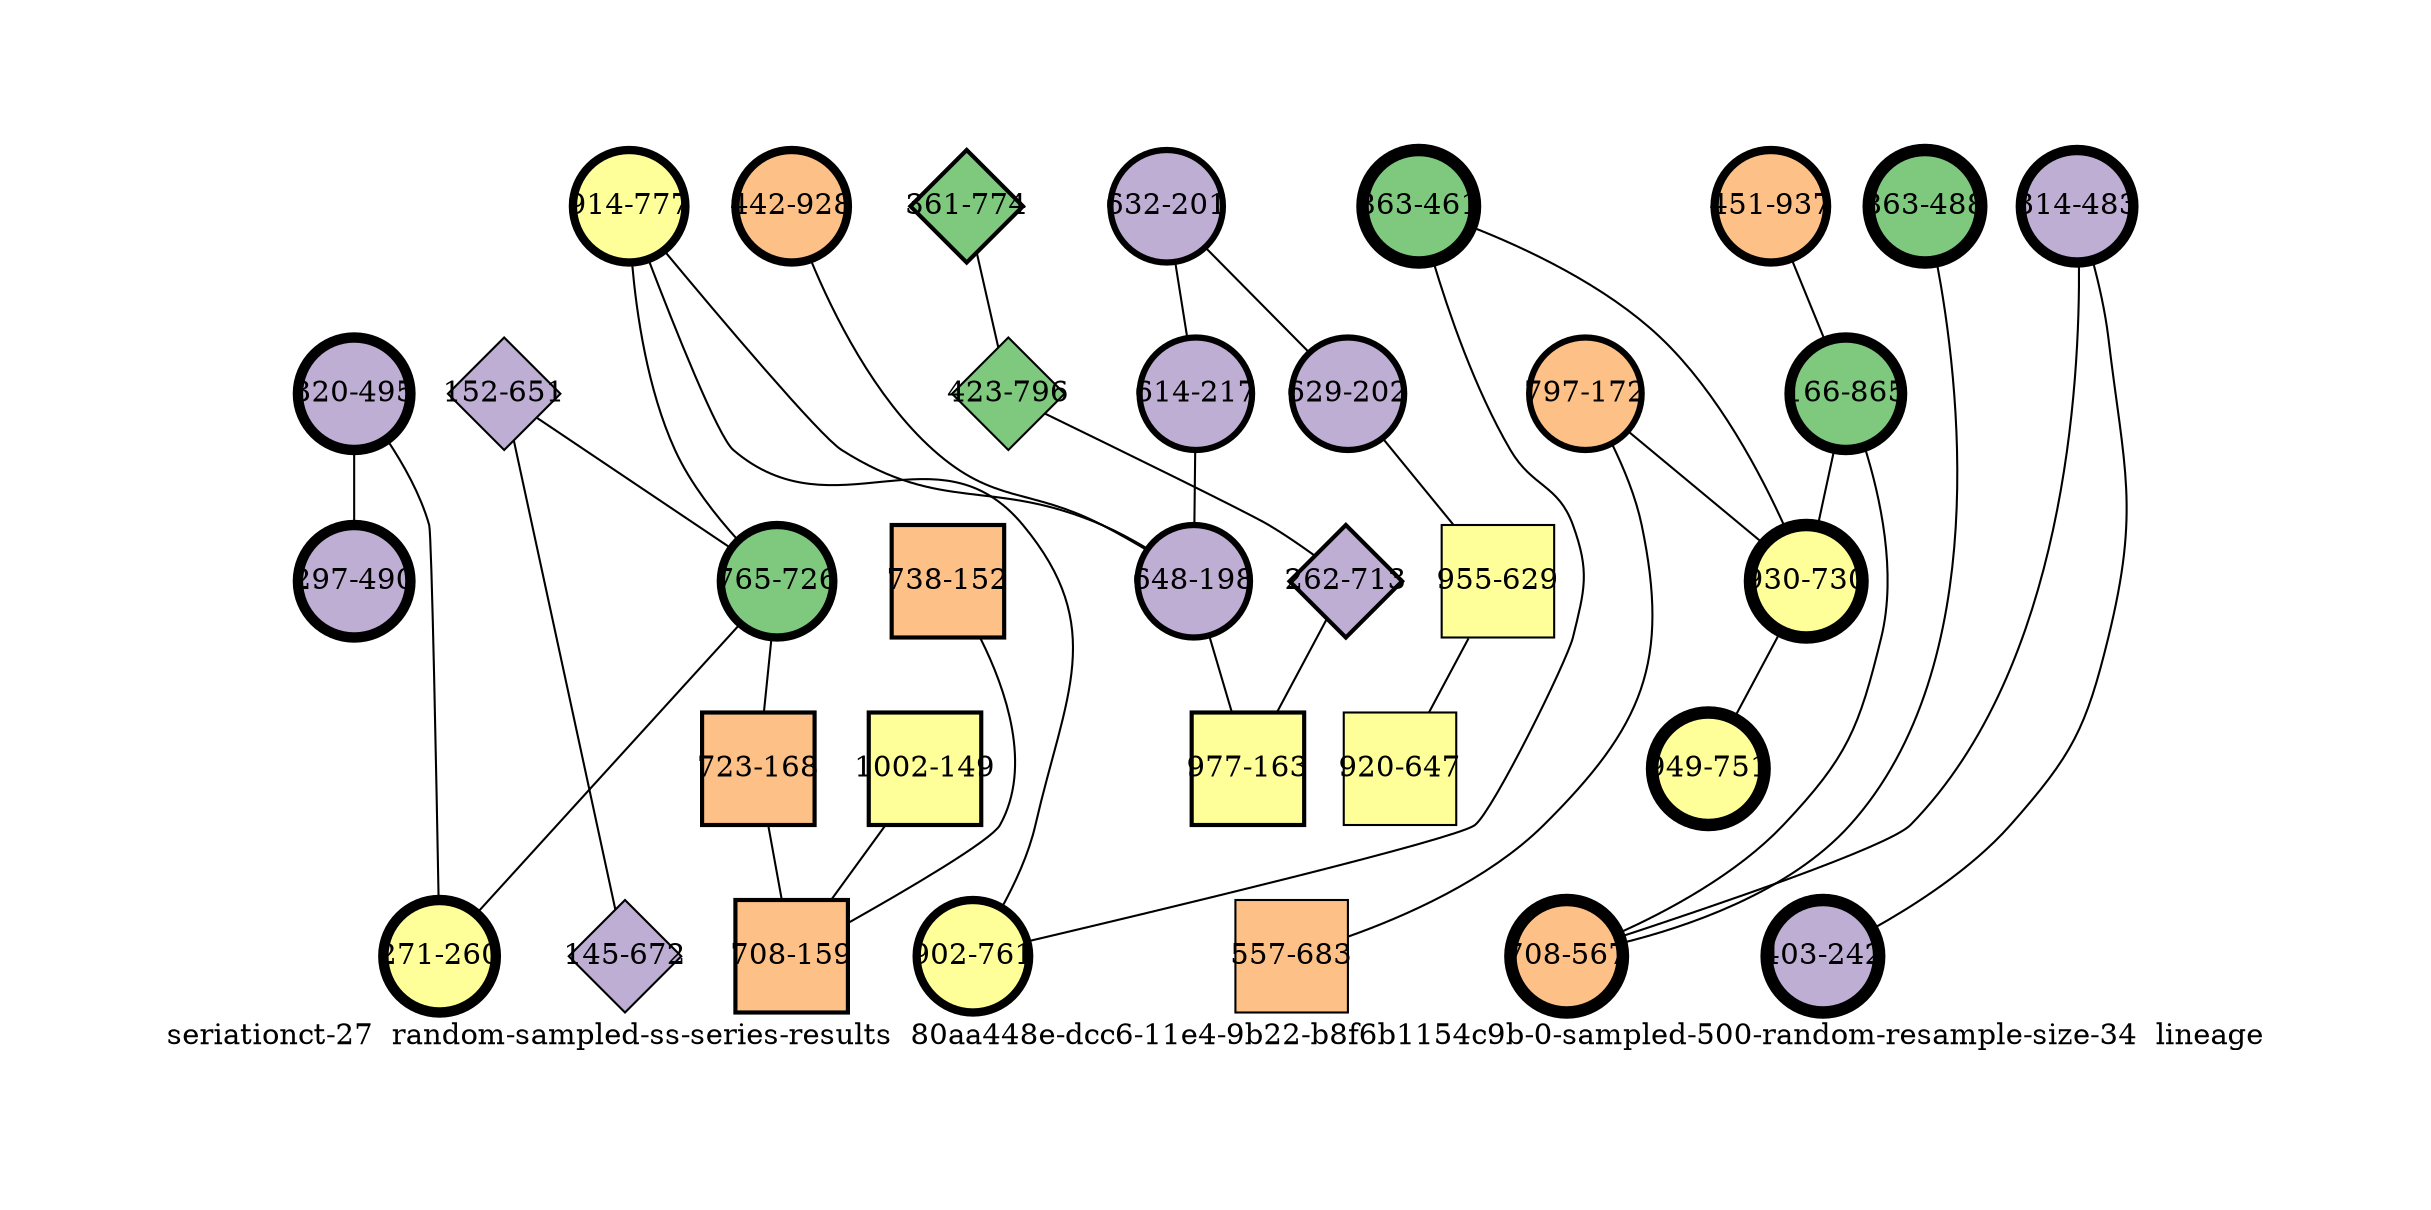 strict graph "seriationct-27  random-sampled-ss-series-results  80aa448e-dcc6-11e4-9b22-b8f6b1154c9b-0-sampled-500-random-resample-size-34  lineage" {
labelloc=b;
ratio=auto;
pad="1.0";
label="seriationct-27  random-sampled-ss-series-results  80aa448e-dcc6-11e4-9b22-b8f6b1154c9b-0-sampled-500-random-resample-size-34  lineage";
node [width="0.75", style=filled, fixedsize=true, height="0.75", shape=circle, label=""];
0 [xCoordinate="495.0", appears_in_slice=5, yCoordinate="320.0", colorscheme=accent6, lineage_id=0, short_label="320-495", label="320-495", shape=circle, cluster_id=1, fillcolor=2, size="500.0", id=0, penwidth="5.0"];
1 [xCoordinate="490.0", appears_in_slice=5, yCoordinate="297.0", colorscheme=accent6, lineage_id=0, short_label="297-490", label="297-490", shape=circle, cluster_id=1, fillcolor=2, size="500.0", id=1, penwidth="5.0"];
2 [xCoordinate="774.0", appears_in_slice=2, yCoordinate="361.0", colorscheme=accent6, lineage_id=2, short_label="361-774", label="361-774", shape=diamond, cluster_id=0, fillcolor=1, size="500.0", id=2, penwidth="2.0"];
3 [xCoordinate="937.0", appears_in_slice=4, yCoordinate="451.0", colorscheme=accent6, lineage_id=0, short_label="451-937", label="451-937", shape=circle, cluster_id=2, fillcolor=3, size="500.0", id=3, penwidth="4.0"];
4 [xCoordinate="865.0", appears_in_slice=5, yCoordinate="166.0", colorscheme=accent6, lineage_id=0, short_label="166-865", label="166-865", shape=circle, cluster_id=0, fillcolor=1, size="500.0", id=4, penwidth="5.0"];
5 [xCoordinate="777.0", appears_in_slice=4, yCoordinate="914.0", colorscheme=accent6, lineage_id=0, short_label="914-777", label="914-777", shape=circle, cluster_id=3, fillcolor=4, size="500.0", id=5, penwidth="4.0"];
6 [xCoordinate="152.0", appears_in_slice=2, yCoordinate="738.0", colorscheme=accent6, lineage_id=1, short_label="738-152", label="738-152", shape=square, cluster_id=2, fillcolor=3, size="500.0", id=6, penwidth="2.0"];
7 [xCoordinate="488.0", appears_in_slice=6, yCoordinate="863.0", colorscheme=accent6, lineage_id=0, short_label="863-488", label="863-488", shape=circle, cluster_id=0, fillcolor=1, size="500.0", id=7, penwidth="6.0"];
8 [xCoordinate="201.0", appears_in_slice=3, yCoordinate="632.0", colorscheme=accent6, lineage_id=0, short_label="632-201", label="632-201", shape=circle, cluster_id=1, fillcolor=2, size="500.0", id=8, penwidth="3.0"];
9 [xCoordinate="172.0", appears_in_slice=3, yCoordinate="797.0", colorscheme=accent6, lineage_id=0, short_label="797-172", label="797-172", shape=circle, cluster_id=2, fillcolor=3, size="500.0", id=9, penwidth="3.0"];
10 [xCoordinate="928.0", appears_in_slice=4, yCoordinate="442.0", colorscheme=accent6, lineage_id=0, short_label="442-928", label="442-928", shape=circle, cluster_id=2, fillcolor=3, size="500.0", id=10, penwidth="4.0"];
11 [xCoordinate="483.0", appears_in_slice=5, yCoordinate="314.0", colorscheme=accent6, lineage_id=0, short_label="314-483", label="314-483", shape=circle, cluster_id=1, fillcolor=2, size="500.0", id=11, penwidth="5.0"];
12 [xCoordinate="651.0", appears_in_slice=1, yCoordinate="152.0", colorscheme=accent6, lineage_id=2, short_label="152-651", label="152-651", shape=diamond, cluster_id=1, fillcolor=2, size="500.0", id=12, penwidth="1.0"];
13 [xCoordinate="796.0", appears_in_slice=1, yCoordinate="423.0", colorscheme=accent6, lineage_id=2, short_label="423-796", label="423-796", shape=diamond, cluster_id=0, fillcolor=1, size="500.0", id=13, penwidth="1.0"];
14 [xCoordinate="726.0", appears_in_slice=4, yCoordinate="765.0", colorscheme=accent6, lineage_id=0, short_label="765-726", label="765-726", shape=circle, cluster_id=0, fillcolor=1, size="500.0", id=14, penwidth="4.0"];
15 [xCoordinate="260.0", appears_in_slice=5, yCoordinate="271.0", colorscheme=accent6, lineage_id=0, short_label="271-260", label="271-260", shape=circle, cluster_id=3, fillcolor=4, size="500.0", id=15, penwidth="5.0"];
16 [xCoordinate="242.0", appears_in_slice=6, yCoordinate="403.0", colorscheme=accent6, lineage_id=0, short_label="403-242", label="403-242", shape=circle, cluster_id=1, fillcolor=2, size="500.0", id=16, penwidth="6.0"];
17 [xCoordinate="713.0", appears_in_slice=2, yCoordinate="262.0", colorscheme=accent6, lineage_id=2, short_label="262-713", label="262-713", shape=diamond, cluster_id=1, fillcolor=2, size="500.0", id=17, penwidth="2.0"];
18 [xCoordinate="217.0", appears_in_slice=3, yCoordinate="614.0", colorscheme=accent6, lineage_id=0, short_label="614-217", label="614-217", shape=circle, cluster_id=1, fillcolor=2, size="500.0", id=18, penwidth="3.0"];
19 [xCoordinate="198.0", appears_in_slice=3, yCoordinate="648.0", colorscheme=accent6, lineage_id=0, short_label="648-198", label="648-198", shape=circle, cluster_id=1, fillcolor=2, size="500.0", id=19, penwidth="3.0"];
20 [xCoordinate="672.0", appears_in_slice=1, yCoordinate="145.0", colorscheme=accent6, lineage_id=2, short_label="145-672", label="145-672", shape=diamond, cluster_id=1, fillcolor=2, size="500.0", id=20, penwidth="1.0"];
21 [xCoordinate="149.0", appears_in_slice=2, yCoordinate="1002.0", colorscheme=accent6, lineage_id=1, short_label="1002-149", label="1002-149", shape=square, cluster_id=3, fillcolor=4, size="500.0", id=21, penwidth="2.0"];
22 [xCoordinate="202.0", appears_in_slice=3, yCoordinate="629.0", colorscheme=accent6, lineage_id=0, short_label="629-202", label="629-202", shape=circle, cluster_id=1, fillcolor=2, size="500.0", id=22, penwidth="3.0"];
23 [xCoordinate="683.0", appears_in_slice=1, yCoordinate="557.0", colorscheme=accent6, lineage_id=1, short_label="557-683", label="557-683", shape=square, cluster_id=2, fillcolor=3, size="500.0", id=23, penwidth="1.0"];
24 [xCoordinate="163.0", appears_in_slice=2, yCoordinate="977.0", colorscheme=accent6, lineage_id=1, short_label="977-163", label="977-163", shape=square, cluster_id=3, fillcolor=4, size="500.0", id=24, penwidth="2.0"];
25 [xCoordinate="629.0", appears_in_slice=1, yCoordinate="955.0", colorscheme=accent6, lineage_id=1, short_label="955-629", label="955-629", shape=square, cluster_id=3, fillcolor=4, size="500.0", id=25, penwidth="1.0"];
26 [xCoordinate="168.0", appears_in_slice=2, yCoordinate="723.0", colorscheme=accent6, lineage_id=1, short_label="723-168", label="723-168", shape=square, cluster_id=2, fillcolor=3, size="500.0", id=26, penwidth="2.0"];
27 [xCoordinate="159.0", appears_in_slice=2, yCoordinate="708.0", colorscheme=accent6, lineage_id=1, short_label="708-159", label="708-159", shape=square, cluster_id=2, fillcolor=3, size="500.0", id=27, penwidth="2.0"];
28 [xCoordinate="567.0", appears_in_slice=6, yCoordinate="708.0", colorscheme=accent6, lineage_id=0, short_label="708-567", label="708-567", shape=circle, cluster_id=2, fillcolor=3, size="500.0", id=28, penwidth="6.0"];
29 [xCoordinate="461.0", appears_in_slice=6, yCoordinate="863.0", colorscheme=accent6, lineage_id=0, short_label="863-461", label="863-461", shape=circle, cluster_id=0, fillcolor=1, size="500.0", id=29, penwidth="6.0"];
30 [xCoordinate="730.0", appears_in_slice=6, yCoordinate="930.0", colorscheme=accent6, lineage_id=0, short_label="930-730", label="930-730", shape=circle, cluster_id=3, fillcolor=4, size="500.0", id=30, penwidth="6.0"];
31 [xCoordinate="647.0", appears_in_slice=1, yCoordinate="920.0", colorscheme=accent6, lineage_id=1, short_label="920-647", label="920-647", shape=square, cluster_id=3, fillcolor=4, size="500.0", id=31, penwidth="1.0"];
32 [xCoordinate="751.0", appears_in_slice=6, yCoordinate="949.0", colorscheme=accent6, lineage_id=0, short_label="949-751", label="949-751", shape=circle, cluster_id=3, fillcolor=4, size="500.0", id=32, penwidth="6.0"];
33 [xCoordinate="761.0", appears_in_slice=4, yCoordinate="902.0", colorscheme=accent6, lineage_id=0, short_label="902-761", label="902-761", shape=circle, cluster_id=3, fillcolor=4, size="500.0", id=33, penwidth="4.0"];
0 -- 1  [inverseweight="17.6117488419", weight="0.0567802782663"];
0 -- 15  [inverseweight="2.7299995763", weight="0.36630042315"];
2 -- 13  [inverseweight="3.96625585435", weight="0.252126952149"];
3 -- 4  [inverseweight="3.14334882673", weight="0.318132048056"];
4 -- 28  [inverseweight="2.77418394124", weight="0.360466364589"];
4 -- 30  [inverseweight="2.67284152965", weight="0.374133665954"];
5 -- 33  [inverseweight="11.4587312129", weight="0.0872696969171"];
5 -- 19  [inverseweight="2.25088251896", weight="0.444270188061"];
5 -- 14  [inverseweight="4.28714940858", weight="0.233255225022"];
6 -- 27  [inverseweight="22.4506627533", weight="0.0445421149026"];
7 -- 28  [inverseweight="2.77632144787", weight="0.360188839361"];
8 -- 18  [inverseweight="1.94324647838", weight="0.514602759417"];
8 -- 22  [inverseweight="31.4970394174", weight="0.0317490157328"];
9 -- 30  [inverseweight="3.60150545581", weight="0.277661664621"];
9 -- 23  [inverseweight="1.49307623527", weight="0.66975816531"];
10 -- 19  [inverseweight="1.58208836805", weight="0.632075944804"];
11 -- 16  [inverseweight="8.49044513514", weight="0.117779454915"];
11 -- 28  [inverseweight="4.6986173064", weight="0.212828569511"];
12 -- 20  [inverseweight="39.0434404722", weight="0.0256124969497"];
12 -- 14  [inverseweight="3.01741853676", weight="0.331409112729"];
13 -- 17  [inverseweight="1.8471197598", weight="0.541383413119"];
14 -- 26  [inverseweight="3.85368615668", weight="0.259491811046"];
14 -- 15  [inverseweight="4.18443008136", weight="0.238981170806"];
17 -- 24  [inverseweight="17.4607573942", weight="0.0572712842531"];
18 -- 19  [inverseweight="16.3430112615", weight="0.0611882341631"];
19 -- 24  [inverseweight="2.44675091464", weight="0.408705272782"];
21 -- 27  [inverseweight="37.6889180722", weight="0.0265329983228"];
22 -- 25  [inverseweight="1.62185573545", weight="0.616577651233"];
25 -- 31  [inverseweight="53.9163866017", weight="0.018547236991"];
26 -- 27  [inverseweight="27.0369035218", weight="0.0369864840178"];
29 -- 33  [inverseweight="3.64798333208", weight="0.274124059506"];
29 -- 30  [inverseweight="16.2736138726", weight="0.0614491659829"];
30 -- 32  [inverseweight="11.993477322", weight="0.0833786543427"];
}
